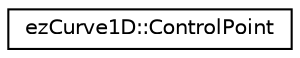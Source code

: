 digraph "Graphical Class Hierarchy"
{
 // LATEX_PDF_SIZE
  edge [fontname="Helvetica",fontsize="10",labelfontname="Helvetica",labelfontsize="10"];
  node [fontname="Helvetica",fontsize="10",shape=record];
  rankdir="LR";
  Node0 [label="ezCurve1D::ControlPoint",height=0.2,width=0.4,color="black", fillcolor="white", style="filled",URL="$de/d82/structez_curve1_d_1_1_control_point.htm",tooltip="Stores position and tangents to control spline interpolation."];
}
